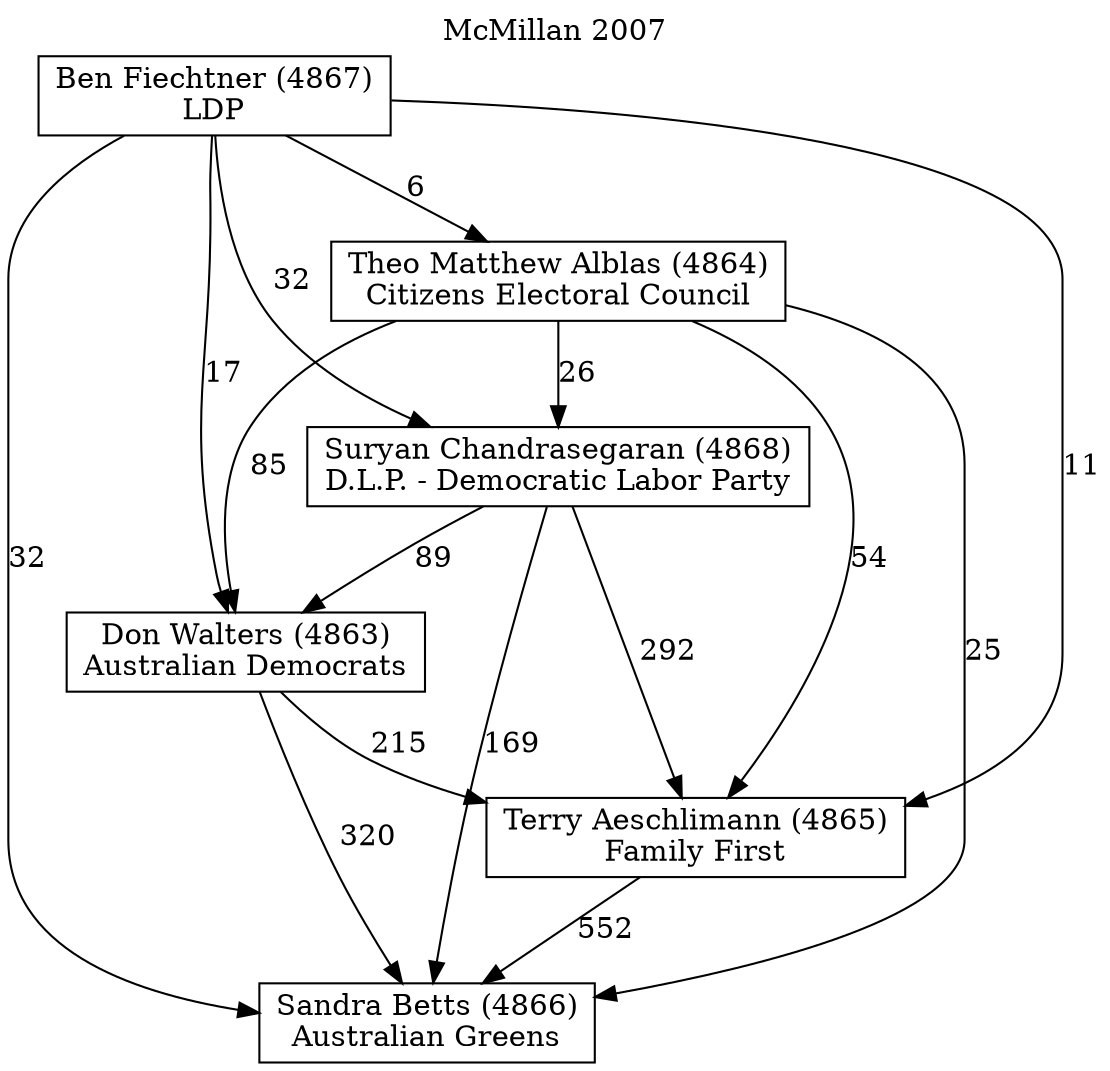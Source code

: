 // House preference flow
digraph "Sandra Betts (4866)_McMillan_2007" {
	graph [label="McMillan 2007" labelloc=t mclimit=10]
	node [shape=box]
	"Sandra Betts (4866)" [label="Sandra Betts (4866)
Australian Greens"]
	"Terry Aeschlimann (4865)" [label="Terry Aeschlimann (4865)
Family First"]
	"Don Walters (4863)" [label="Don Walters (4863)
Australian Democrats"]
	"Suryan Chandrasegaran (4868)" [label="Suryan Chandrasegaran (4868)
D.L.P. - Democratic Labor Party"]
	"Theo Matthew Alblas (4864)" [label="Theo Matthew Alblas (4864)
Citizens Electoral Council"]
	"Ben Fiechtner (4867)" [label="Ben Fiechtner (4867)
LDP"]
	"Sandra Betts (4866)" [label="Sandra Betts (4866)
Australian Greens"]
	"Don Walters (4863)" [label="Don Walters (4863)
Australian Democrats"]
	"Suryan Chandrasegaran (4868)" [label="Suryan Chandrasegaran (4868)
D.L.P. - Democratic Labor Party"]
	"Theo Matthew Alblas (4864)" [label="Theo Matthew Alblas (4864)
Citizens Electoral Council"]
	"Ben Fiechtner (4867)" [label="Ben Fiechtner (4867)
LDP"]
	"Sandra Betts (4866)" [label="Sandra Betts (4866)
Australian Greens"]
	"Suryan Chandrasegaran (4868)" [label="Suryan Chandrasegaran (4868)
D.L.P. - Democratic Labor Party"]
	"Theo Matthew Alblas (4864)" [label="Theo Matthew Alblas (4864)
Citizens Electoral Council"]
	"Ben Fiechtner (4867)" [label="Ben Fiechtner (4867)
LDP"]
	"Sandra Betts (4866)" [label="Sandra Betts (4866)
Australian Greens"]
	"Theo Matthew Alblas (4864)" [label="Theo Matthew Alblas (4864)
Citizens Electoral Council"]
	"Ben Fiechtner (4867)" [label="Ben Fiechtner (4867)
LDP"]
	"Sandra Betts (4866)" [label="Sandra Betts (4866)
Australian Greens"]
	"Ben Fiechtner (4867)" [label="Ben Fiechtner (4867)
LDP"]
	"Ben Fiechtner (4867)" [label="Ben Fiechtner (4867)
LDP"]
	"Theo Matthew Alblas (4864)" [label="Theo Matthew Alblas (4864)
Citizens Electoral Council"]
	"Ben Fiechtner (4867)" [label="Ben Fiechtner (4867)
LDP"]
	"Ben Fiechtner (4867)" [label="Ben Fiechtner (4867)
LDP"]
	"Suryan Chandrasegaran (4868)" [label="Suryan Chandrasegaran (4868)
D.L.P. - Democratic Labor Party"]
	"Theo Matthew Alblas (4864)" [label="Theo Matthew Alblas (4864)
Citizens Electoral Council"]
	"Ben Fiechtner (4867)" [label="Ben Fiechtner (4867)
LDP"]
	"Suryan Chandrasegaran (4868)" [label="Suryan Chandrasegaran (4868)
D.L.P. - Democratic Labor Party"]
	"Ben Fiechtner (4867)" [label="Ben Fiechtner (4867)
LDP"]
	"Ben Fiechtner (4867)" [label="Ben Fiechtner (4867)
LDP"]
	"Theo Matthew Alblas (4864)" [label="Theo Matthew Alblas (4864)
Citizens Electoral Council"]
	"Ben Fiechtner (4867)" [label="Ben Fiechtner (4867)
LDP"]
	"Ben Fiechtner (4867)" [label="Ben Fiechtner (4867)
LDP"]
	"Don Walters (4863)" [label="Don Walters (4863)
Australian Democrats"]
	"Suryan Chandrasegaran (4868)" [label="Suryan Chandrasegaran (4868)
D.L.P. - Democratic Labor Party"]
	"Theo Matthew Alblas (4864)" [label="Theo Matthew Alblas (4864)
Citizens Electoral Council"]
	"Ben Fiechtner (4867)" [label="Ben Fiechtner (4867)
LDP"]
	"Don Walters (4863)" [label="Don Walters (4863)
Australian Democrats"]
	"Theo Matthew Alblas (4864)" [label="Theo Matthew Alblas (4864)
Citizens Electoral Council"]
	"Ben Fiechtner (4867)" [label="Ben Fiechtner (4867)
LDP"]
	"Don Walters (4863)" [label="Don Walters (4863)
Australian Democrats"]
	"Ben Fiechtner (4867)" [label="Ben Fiechtner (4867)
LDP"]
	"Ben Fiechtner (4867)" [label="Ben Fiechtner (4867)
LDP"]
	"Theo Matthew Alblas (4864)" [label="Theo Matthew Alblas (4864)
Citizens Electoral Council"]
	"Ben Fiechtner (4867)" [label="Ben Fiechtner (4867)
LDP"]
	"Ben Fiechtner (4867)" [label="Ben Fiechtner (4867)
LDP"]
	"Suryan Chandrasegaran (4868)" [label="Suryan Chandrasegaran (4868)
D.L.P. - Democratic Labor Party"]
	"Theo Matthew Alblas (4864)" [label="Theo Matthew Alblas (4864)
Citizens Electoral Council"]
	"Ben Fiechtner (4867)" [label="Ben Fiechtner (4867)
LDP"]
	"Suryan Chandrasegaran (4868)" [label="Suryan Chandrasegaran (4868)
D.L.P. - Democratic Labor Party"]
	"Ben Fiechtner (4867)" [label="Ben Fiechtner (4867)
LDP"]
	"Ben Fiechtner (4867)" [label="Ben Fiechtner (4867)
LDP"]
	"Theo Matthew Alblas (4864)" [label="Theo Matthew Alblas (4864)
Citizens Electoral Council"]
	"Ben Fiechtner (4867)" [label="Ben Fiechtner (4867)
LDP"]
	"Ben Fiechtner (4867)" [label="Ben Fiechtner (4867)
LDP"]
	"Terry Aeschlimann (4865)" [label="Terry Aeschlimann (4865)
Family First"]
	"Don Walters (4863)" [label="Don Walters (4863)
Australian Democrats"]
	"Suryan Chandrasegaran (4868)" [label="Suryan Chandrasegaran (4868)
D.L.P. - Democratic Labor Party"]
	"Theo Matthew Alblas (4864)" [label="Theo Matthew Alblas (4864)
Citizens Electoral Council"]
	"Ben Fiechtner (4867)" [label="Ben Fiechtner (4867)
LDP"]
	"Terry Aeschlimann (4865)" [label="Terry Aeschlimann (4865)
Family First"]
	"Suryan Chandrasegaran (4868)" [label="Suryan Chandrasegaran (4868)
D.L.P. - Democratic Labor Party"]
	"Theo Matthew Alblas (4864)" [label="Theo Matthew Alblas (4864)
Citizens Electoral Council"]
	"Ben Fiechtner (4867)" [label="Ben Fiechtner (4867)
LDP"]
	"Terry Aeschlimann (4865)" [label="Terry Aeschlimann (4865)
Family First"]
	"Theo Matthew Alblas (4864)" [label="Theo Matthew Alblas (4864)
Citizens Electoral Council"]
	"Ben Fiechtner (4867)" [label="Ben Fiechtner (4867)
LDP"]
	"Terry Aeschlimann (4865)" [label="Terry Aeschlimann (4865)
Family First"]
	"Ben Fiechtner (4867)" [label="Ben Fiechtner (4867)
LDP"]
	"Ben Fiechtner (4867)" [label="Ben Fiechtner (4867)
LDP"]
	"Theo Matthew Alblas (4864)" [label="Theo Matthew Alblas (4864)
Citizens Electoral Council"]
	"Ben Fiechtner (4867)" [label="Ben Fiechtner (4867)
LDP"]
	"Ben Fiechtner (4867)" [label="Ben Fiechtner (4867)
LDP"]
	"Suryan Chandrasegaran (4868)" [label="Suryan Chandrasegaran (4868)
D.L.P. - Democratic Labor Party"]
	"Theo Matthew Alblas (4864)" [label="Theo Matthew Alblas (4864)
Citizens Electoral Council"]
	"Ben Fiechtner (4867)" [label="Ben Fiechtner (4867)
LDP"]
	"Suryan Chandrasegaran (4868)" [label="Suryan Chandrasegaran (4868)
D.L.P. - Democratic Labor Party"]
	"Ben Fiechtner (4867)" [label="Ben Fiechtner (4867)
LDP"]
	"Ben Fiechtner (4867)" [label="Ben Fiechtner (4867)
LDP"]
	"Theo Matthew Alblas (4864)" [label="Theo Matthew Alblas (4864)
Citizens Electoral Council"]
	"Ben Fiechtner (4867)" [label="Ben Fiechtner (4867)
LDP"]
	"Ben Fiechtner (4867)" [label="Ben Fiechtner (4867)
LDP"]
	"Don Walters (4863)" [label="Don Walters (4863)
Australian Democrats"]
	"Suryan Chandrasegaran (4868)" [label="Suryan Chandrasegaran (4868)
D.L.P. - Democratic Labor Party"]
	"Theo Matthew Alblas (4864)" [label="Theo Matthew Alblas (4864)
Citizens Electoral Council"]
	"Ben Fiechtner (4867)" [label="Ben Fiechtner (4867)
LDP"]
	"Don Walters (4863)" [label="Don Walters (4863)
Australian Democrats"]
	"Theo Matthew Alblas (4864)" [label="Theo Matthew Alblas (4864)
Citizens Electoral Council"]
	"Ben Fiechtner (4867)" [label="Ben Fiechtner (4867)
LDP"]
	"Don Walters (4863)" [label="Don Walters (4863)
Australian Democrats"]
	"Ben Fiechtner (4867)" [label="Ben Fiechtner (4867)
LDP"]
	"Ben Fiechtner (4867)" [label="Ben Fiechtner (4867)
LDP"]
	"Theo Matthew Alblas (4864)" [label="Theo Matthew Alblas (4864)
Citizens Electoral Council"]
	"Ben Fiechtner (4867)" [label="Ben Fiechtner (4867)
LDP"]
	"Ben Fiechtner (4867)" [label="Ben Fiechtner (4867)
LDP"]
	"Suryan Chandrasegaran (4868)" [label="Suryan Chandrasegaran (4868)
D.L.P. - Democratic Labor Party"]
	"Theo Matthew Alblas (4864)" [label="Theo Matthew Alblas (4864)
Citizens Electoral Council"]
	"Ben Fiechtner (4867)" [label="Ben Fiechtner (4867)
LDP"]
	"Suryan Chandrasegaran (4868)" [label="Suryan Chandrasegaran (4868)
D.L.P. - Democratic Labor Party"]
	"Ben Fiechtner (4867)" [label="Ben Fiechtner (4867)
LDP"]
	"Ben Fiechtner (4867)" [label="Ben Fiechtner (4867)
LDP"]
	"Theo Matthew Alblas (4864)" [label="Theo Matthew Alblas (4864)
Citizens Electoral Council"]
	"Ben Fiechtner (4867)" [label="Ben Fiechtner (4867)
LDP"]
	"Ben Fiechtner (4867)" [label="Ben Fiechtner (4867)
LDP"]
	"Terry Aeschlimann (4865)" -> "Sandra Betts (4866)" [label=552]
	"Don Walters (4863)" -> "Terry Aeschlimann (4865)" [label=215]
	"Suryan Chandrasegaran (4868)" -> "Don Walters (4863)" [label=89]
	"Theo Matthew Alblas (4864)" -> "Suryan Chandrasegaran (4868)" [label=26]
	"Ben Fiechtner (4867)" -> "Theo Matthew Alblas (4864)" [label=6]
	"Don Walters (4863)" -> "Sandra Betts (4866)" [label=320]
	"Suryan Chandrasegaran (4868)" -> "Sandra Betts (4866)" [label=169]
	"Theo Matthew Alblas (4864)" -> "Sandra Betts (4866)" [label=25]
	"Ben Fiechtner (4867)" -> "Sandra Betts (4866)" [label=32]
	"Ben Fiechtner (4867)" -> "Suryan Chandrasegaran (4868)" [label=32]
	"Theo Matthew Alblas (4864)" -> "Don Walters (4863)" [label=85]
	"Ben Fiechtner (4867)" -> "Don Walters (4863)" [label=17]
	"Suryan Chandrasegaran (4868)" -> "Terry Aeschlimann (4865)" [label=292]
	"Theo Matthew Alblas (4864)" -> "Terry Aeschlimann (4865)" [label=54]
	"Ben Fiechtner (4867)" -> "Terry Aeschlimann (4865)" [label=11]
}
